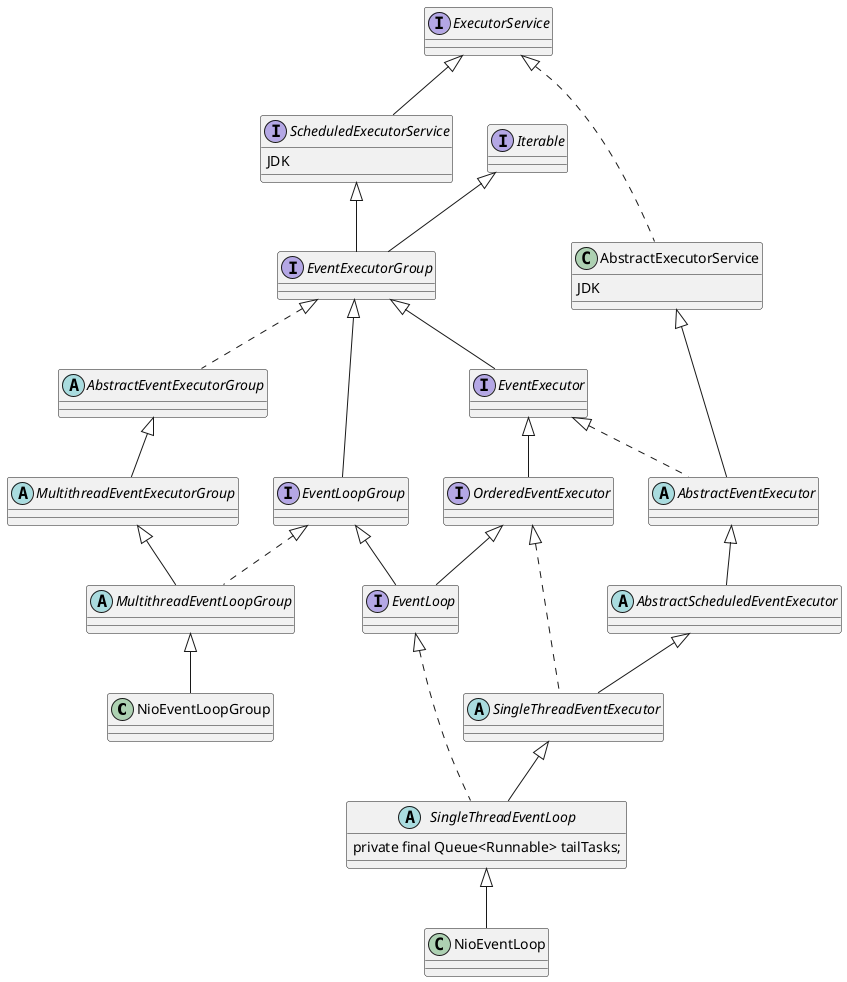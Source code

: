 @startuml
class NioEventLoopGroup extends MultithreadEventLoopGroup
abstract class MultithreadEventLoopGroup extends MultithreadEventExecutorGroup implements EventLoopGroup
abstract class MultithreadEventExecutorGroup extends AbstractEventExecutorGroup
abstract class AbstractEventExecutorGroup implements EventExecutorGroup








'MultithreadEventLoopGroup//////////////////////////////////
class NioEventLoop extends SingleThreadEventLoop
abstract class SingleThreadEventLoop extends SingleThreadEventExecutor implements EventLoop{
    private final Queue<Runnable> tailTasks;
}
abstract class SingleThreadEventExecutor extends AbstractScheduledEventExecutor implements OrderedEventExecutor
interface EventLoop extends OrderedEventExecutor, EventLoopGroup
abstract class AbstractScheduledEventExecutor extends AbstractEventExecutor
abstract class AbstractEventExecutor extends AbstractExecutorService implements EventExecutor
interface OrderedEventExecutor extends EventExecutor
interface EventExecutor extends EventExecutorGroup
interface EventExecutorGroup extends ScheduledExecutorService,Iterable{

}
interface EventLoopGroup extends EventExecutorGroup
class AbstractExecutorService implements ExecutorService{
    JDK
}
interface ScheduledExecutorService extends ExecutorService{
    JDK
}
@enduml